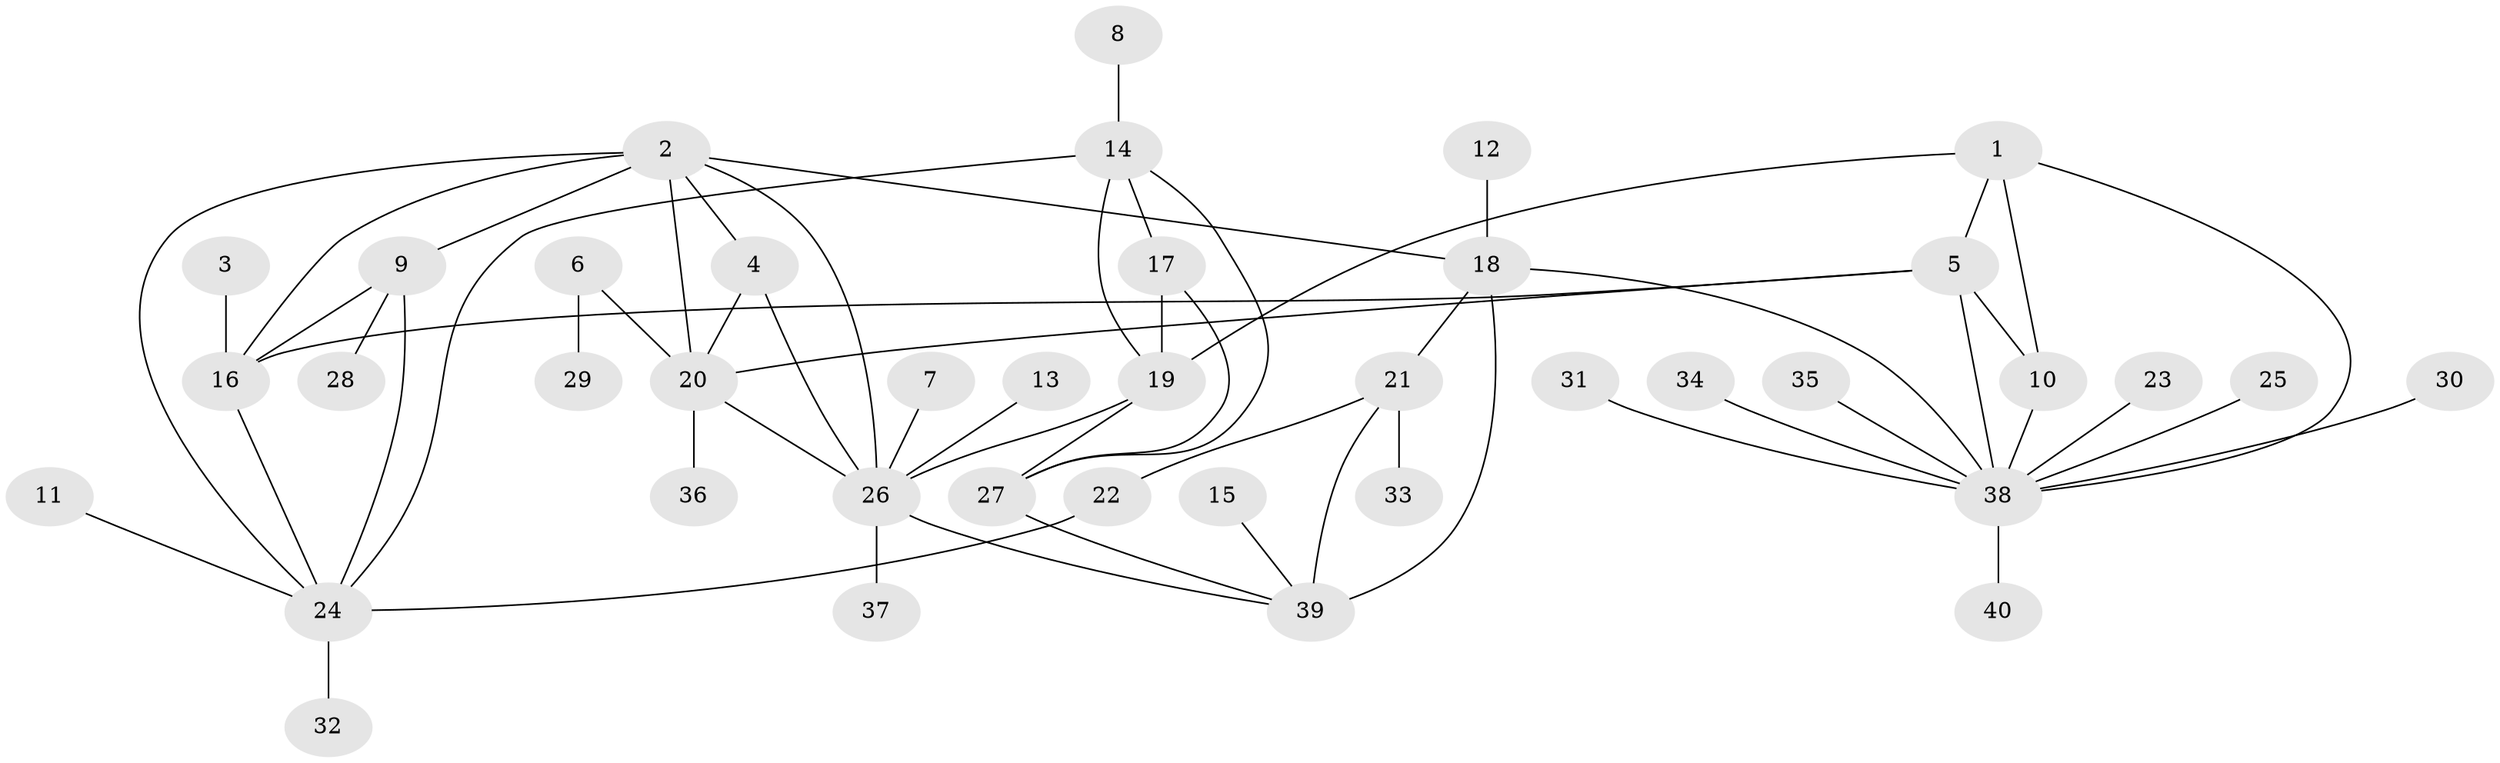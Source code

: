 // original degree distribution, {13: 0.0125, 5: 0.05, 7: 0.075, 4: 0.05, 10: 0.0125, 8: 0.025, 6: 0.0125, 9: 0.0125, 1: 0.6375, 2: 0.1, 3: 0.0125}
// Generated by graph-tools (version 1.1) at 2025/02/03/09/25 03:02:34]
// undirected, 40 vertices, 59 edges
graph export_dot {
graph [start="1"]
  node [color=gray90,style=filled];
  1;
  2;
  3;
  4;
  5;
  6;
  7;
  8;
  9;
  10;
  11;
  12;
  13;
  14;
  15;
  16;
  17;
  18;
  19;
  20;
  21;
  22;
  23;
  24;
  25;
  26;
  27;
  28;
  29;
  30;
  31;
  32;
  33;
  34;
  35;
  36;
  37;
  38;
  39;
  40;
  1 -- 5 [weight=1.0];
  1 -- 10 [weight=1.0];
  1 -- 19 [weight=1.0];
  1 -- 38 [weight=1.0];
  2 -- 4 [weight=1.0];
  2 -- 9 [weight=1.0];
  2 -- 16 [weight=1.0];
  2 -- 18 [weight=1.0];
  2 -- 20 [weight=1.0];
  2 -- 24 [weight=1.0];
  2 -- 26 [weight=1.0];
  3 -- 16 [weight=1.0];
  4 -- 20 [weight=1.0];
  4 -- 26 [weight=1.0];
  5 -- 10 [weight=1.0];
  5 -- 16 [weight=1.0];
  5 -- 20 [weight=1.0];
  5 -- 38 [weight=1.0];
  6 -- 20 [weight=1.0];
  6 -- 29 [weight=1.0];
  7 -- 26 [weight=1.0];
  8 -- 14 [weight=1.0];
  9 -- 16 [weight=1.0];
  9 -- 24 [weight=1.0];
  9 -- 28 [weight=1.0];
  10 -- 38 [weight=1.0];
  11 -- 24 [weight=1.0];
  12 -- 18 [weight=1.0];
  13 -- 26 [weight=1.0];
  14 -- 17 [weight=1.0];
  14 -- 19 [weight=1.0];
  14 -- 24 [weight=1.0];
  14 -- 27 [weight=1.0];
  15 -- 39 [weight=1.0];
  16 -- 24 [weight=1.0];
  17 -- 19 [weight=1.0];
  17 -- 27 [weight=1.0];
  18 -- 21 [weight=1.0];
  18 -- 38 [weight=1.0];
  18 -- 39 [weight=2.0];
  19 -- 26 [weight=1.0];
  19 -- 27 [weight=1.0];
  20 -- 26 [weight=1.0];
  20 -- 36 [weight=1.0];
  21 -- 22 [weight=1.0];
  21 -- 33 [weight=1.0];
  21 -- 39 [weight=2.0];
  22 -- 24 [weight=1.0];
  23 -- 38 [weight=1.0];
  24 -- 32 [weight=1.0];
  25 -- 38 [weight=1.0];
  26 -- 37 [weight=1.0];
  26 -- 39 [weight=1.0];
  27 -- 39 [weight=1.0];
  30 -- 38 [weight=1.0];
  31 -- 38 [weight=1.0];
  34 -- 38 [weight=1.0];
  35 -- 38 [weight=1.0];
  38 -- 40 [weight=1.0];
}
